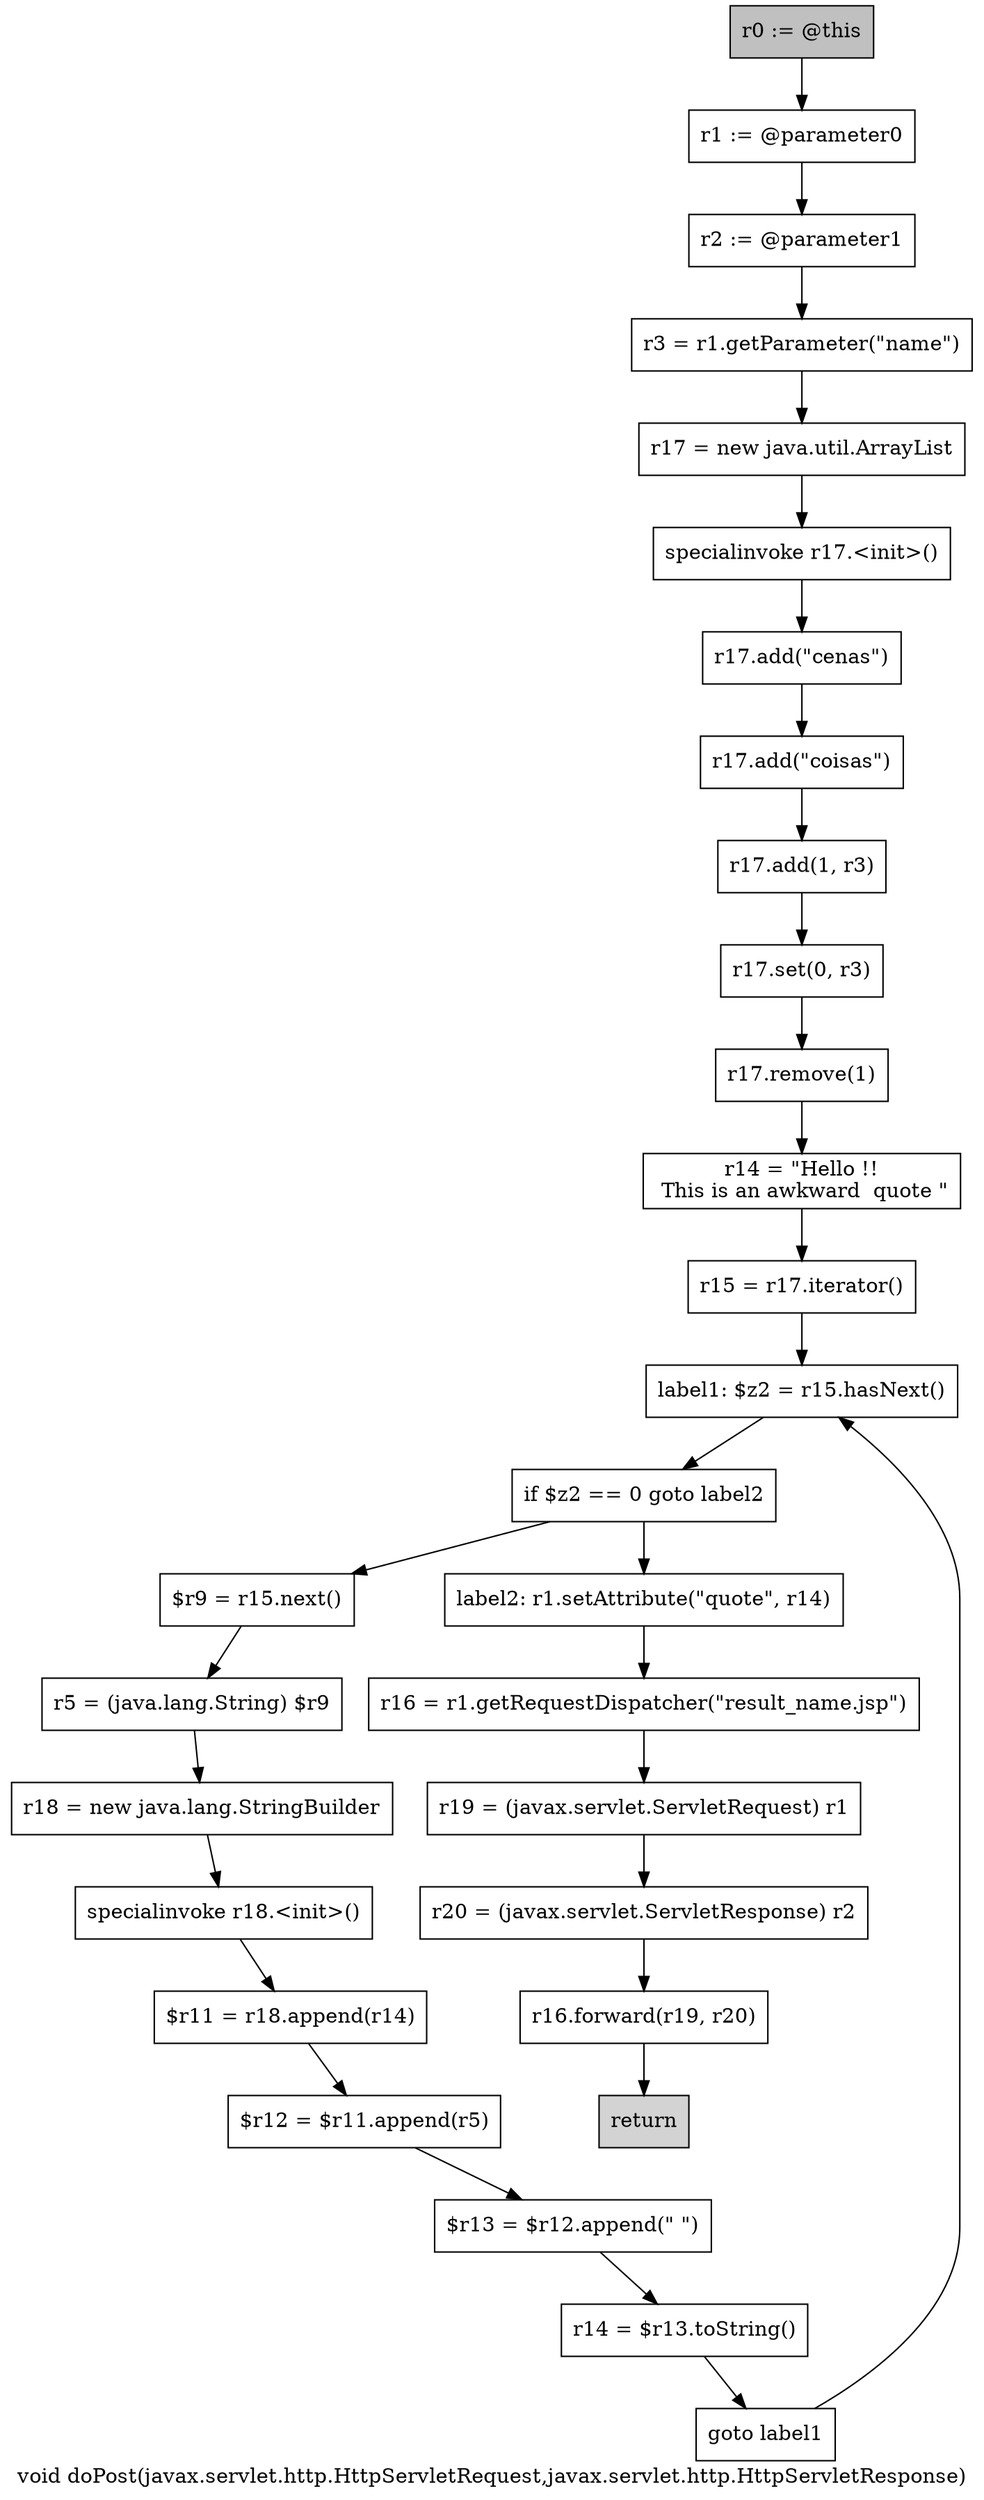 digraph "void doPost(javax.servlet.http.HttpServletRequest,javax.servlet.http.HttpServletResponse)" {
    label="void doPost(javax.servlet.http.HttpServletRequest,javax.servlet.http.HttpServletResponse)";
    node [shape=box];
    "0" [style=filled,fillcolor=gray,label="r0 := @this",];
    "1" [label="r1 := @parameter0",];
    "0"->"1";
    "2" [label="r2 := @parameter1",];
    "1"->"2";
    "3" [label="r3 = r1.getParameter(\"name\")",];
    "2"->"3";
    "4" [label="r17 = new java.util.ArrayList",];
    "3"->"4";
    "5" [label="specialinvoke r17.<init>()",];
    "4"->"5";
    "6" [label="r17.add(\"cenas\")",];
    "5"->"6";
    "7" [label="r17.add(\"coisas\")",];
    "6"->"7";
    "8" [label="r17.add(1, r3)",];
    "7"->"8";
    "9" [label="r17.set(0, r3)",];
    "8"->"9";
    "10" [label="r17.remove(1)",];
    "9"->"10";
    "11" [label="r14 = \"Hello !!\n This is an awkward  quote \"",];
    "10"->"11";
    "12" [label="r15 = r17.iterator()",];
    "11"->"12";
    "13" [label="label1: $z2 = r15.hasNext()",];
    "12"->"13";
    "14" [label="if $z2 == 0 goto label2",];
    "13"->"14";
    "15" [label="$r9 = r15.next()",];
    "14"->"15";
    "24" [label="label2: r1.setAttribute(\"quote\", r14)",];
    "14"->"24";
    "16" [label="r5 = (java.lang.String) $r9",];
    "15"->"16";
    "17" [label="r18 = new java.lang.StringBuilder",];
    "16"->"17";
    "18" [label="specialinvoke r18.<init>()",];
    "17"->"18";
    "19" [label="$r11 = r18.append(r14)",];
    "18"->"19";
    "20" [label="$r12 = $r11.append(r5)",];
    "19"->"20";
    "21" [label="$r13 = $r12.append(\" \")",];
    "20"->"21";
    "22" [label="r14 = $r13.toString()",];
    "21"->"22";
    "23" [label="goto label1",];
    "22"->"23";
    "23"->"13";
    "25" [label="r16 = r1.getRequestDispatcher(\"result_name.jsp\")",];
    "24"->"25";
    "26" [label="r19 = (javax.servlet.ServletRequest) r1",];
    "25"->"26";
    "27" [label="r20 = (javax.servlet.ServletResponse) r2",];
    "26"->"27";
    "28" [label="r16.forward(r19, r20)",];
    "27"->"28";
    "29" [style=filled,fillcolor=lightgray,label="return",];
    "28"->"29";
}
